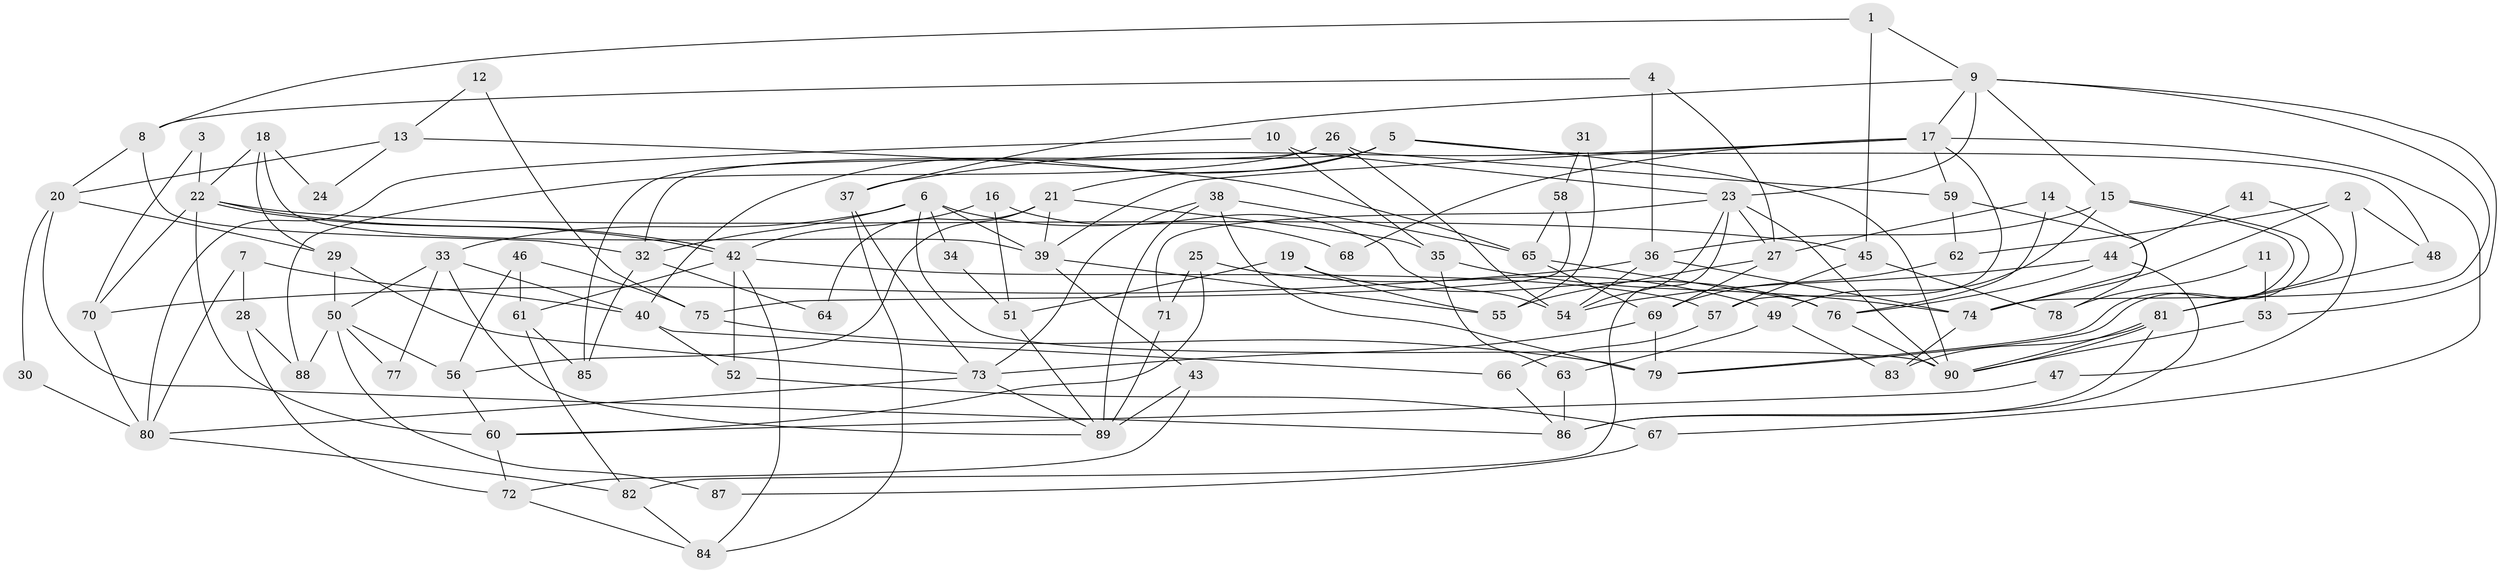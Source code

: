 // coarse degree distribution, {3: 0.1896551724137931, 4: 0.1724137931034483, 1: 0.034482758620689655, 6: 0.1206896551724138, 5: 0.13793103448275862, 11: 0.017241379310344827, 7: 0.10344827586206896, 2: 0.08620689655172414, 8: 0.13793103448275862}
// Generated by graph-tools (version 1.1) at 2025/24/03/03/25 07:24:01]
// undirected, 90 vertices, 180 edges
graph export_dot {
graph [start="1"]
  node [color=gray90,style=filled];
  1;
  2;
  3;
  4;
  5;
  6;
  7;
  8;
  9;
  10;
  11;
  12;
  13;
  14;
  15;
  16;
  17;
  18;
  19;
  20;
  21;
  22;
  23;
  24;
  25;
  26;
  27;
  28;
  29;
  30;
  31;
  32;
  33;
  34;
  35;
  36;
  37;
  38;
  39;
  40;
  41;
  42;
  43;
  44;
  45;
  46;
  47;
  48;
  49;
  50;
  51;
  52;
  53;
  54;
  55;
  56;
  57;
  58;
  59;
  60;
  61;
  62;
  63;
  64;
  65;
  66;
  67;
  68;
  69;
  70;
  71;
  72;
  73;
  74;
  75;
  76;
  77;
  78;
  79;
  80;
  81;
  82;
  83;
  84;
  85;
  86;
  87;
  88;
  89;
  90;
  1 -- 9;
  1 -- 8;
  1 -- 45;
  2 -- 74;
  2 -- 62;
  2 -- 47;
  2 -- 48;
  3 -- 70;
  3 -- 22;
  4 -- 27;
  4 -- 36;
  4 -- 8;
  5 -- 48;
  5 -- 90;
  5 -- 21;
  5 -- 32;
  5 -- 40;
  6 -- 90;
  6 -- 39;
  6 -- 32;
  6 -- 33;
  6 -- 34;
  6 -- 68;
  7 -- 40;
  7 -- 80;
  7 -- 28;
  8 -- 32;
  8 -- 20;
  9 -- 17;
  9 -- 15;
  9 -- 23;
  9 -- 37;
  9 -- 53;
  9 -- 74;
  10 -- 80;
  10 -- 23;
  10 -- 35;
  11 -- 78;
  11 -- 53;
  12 -- 75;
  12 -- 13;
  13 -- 65;
  13 -- 20;
  13 -- 24;
  14 -- 27;
  14 -- 74;
  14 -- 76;
  15 -- 79;
  15 -- 79;
  15 -- 36;
  15 -- 49;
  16 -- 42;
  16 -- 54;
  16 -- 51;
  17 -- 37;
  17 -- 57;
  17 -- 39;
  17 -- 59;
  17 -- 67;
  17 -- 68;
  18 -- 22;
  18 -- 39;
  18 -- 24;
  18 -- 29;
  19 -- 76;
  19 -- 51;
  19 -- 55;
  20 -- 86;
  20 -- 29;
  20 -- 30;
  21 -- 39;
  21 -- 35;
  21 -- 56;
  21 -- 64;
  22 -- 42;
  22 -- 42;
  22 -- 60;
  22 -- 45;
  22 -- 70;
  23 -- 71;
  23 -- 27;
  23 -- 54;
  23 -- 82;
  23 -- 90;
  25 -- 60;
  25 -- 49;
  25 -- 71;
  26 -- 54;
  26 -- 85;
  26 -- 59;
  26 -- 88;
  27 -- 69;
  27 -- 55;
  28 -- 72;
  28 -- 88;
  29 -- 50;
  29 -- 73;
  30 -- 80;
  31 -- 58;
  31 -- 55;
  32 -- 64;
  32 -- 85;
  33 -- 50;
  33 -- 40;
  33 -- 77;
  33 -- 89;
  34 -- 51;
  35 -- 63;
  35 -- 74;
  36 -- 54;
  36 -- 74;
  36 -- 70;
  37 -- 73;
  37 -- 84;
  38 -- 89;
  38 -- 65;
  38 -- 73;
  38 -- 79;
  39 -- 55;
  39 -- 43;
  40 -- 52;
  40 -- 66;
  41 -- 81;
  41 -- 44;
  42 -- 84;
  42 -- 52;
  42 -- 57;
  42 -- 61;
  43 -- 89;
  43 -- 72;
  44 -- 76;
  44 -- 86;
  44 -- 54;
  45 -- 57;
  45 -- 78;
  46 -- 61;
  46 -- 56;
  46 -- 75;
  47 -- 60;
  48 -- 81;
  49 -- 63;
  49 -- 83;
  50 -- 88;
  50 -- 56;
  50 -- 77;
  50 -- 87;
  51 -- 89;
  52 -- 67;
  53 -- 90;
  56 -- 60;
  57 -- 66;
  58 -- 75;
  58 -- 65;
  59 -- 62;
  59 -- 78;
  60 -- 72;
  61 -- 82;
  61 -- 85;
  62 -- 69;
  63 -- 86;
  65 -- 76;
  65 -- 69;
  66 -- 86;
  67 -- 87;
  69 -- 79;
  69 -- 73;
  70 -- 80;
  71 -- 89;
  72 -- 84;
  73 -- 80;
  73 -- 89;
  74 -- 83;
  75 -- 79;
  76 -- 90;
  80 -- 82;
  81 -- 83;
  81 -- 90;
  81 -- 90;
  81 -- 86;
  82 -- 84;
}
